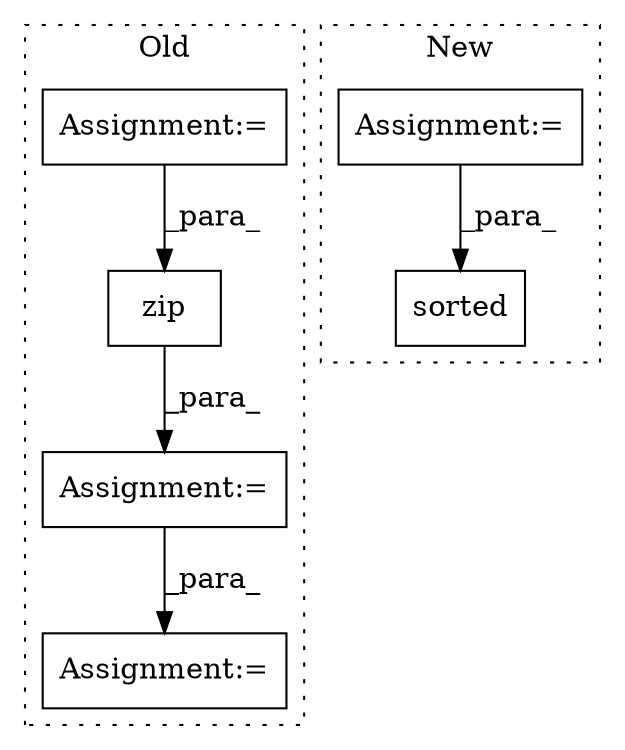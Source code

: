 digraph G {
subgraph cluster0 {
1 [label="zip" a="32" s="13162,13197" l="4,1" shape="box"];
3 [label="Assignment:=" a="7" s="13050" l="1" shape="box"];
5 [label="Assignment:=" a="7" s="13006" l="28" shape="box"];
6 [label="Assignment:=" a="7" s="13151" l="56" shape="box"];
label = "Old";
style="dotted";
}
subgraph cluster1 {
2 [label="sorted" a="32" s="13001,13033" l="7,1" shape="box"];
4 [label="Assignment:=" a="7" s="12390" l="91" shape="box"];
label = "New";
style="dotted";
}
1 -> 6 [label="_para_"];
4 -> 2 [label="_para_"];
5 -> 1 [label="_para_"];
6 -> 3 [label="_para_"];
}